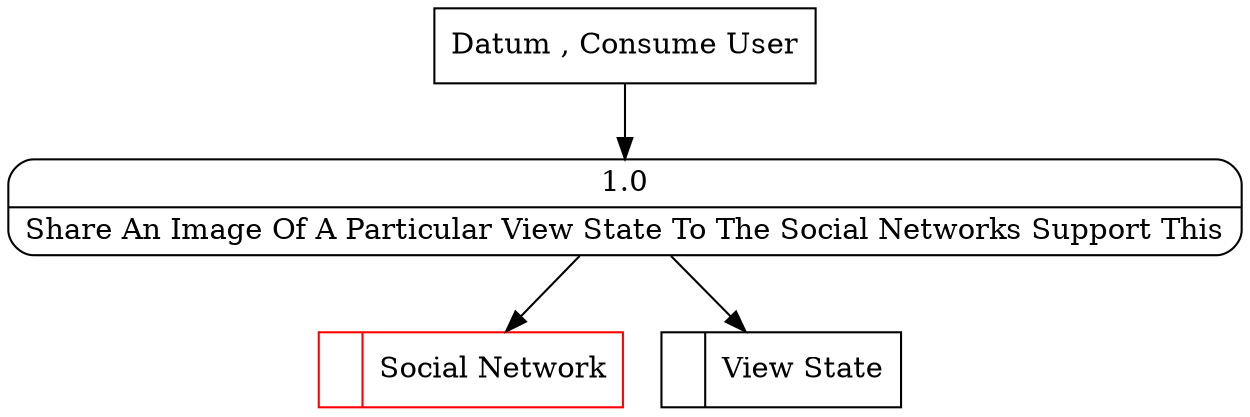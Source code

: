 digraph dfd2{ 
node[shape=record]
200 [label="<f0>  |<f1> Social Network " color=red];
201 [label="<f0>  |<f1> View State " ];
202 [label="Datum , Consume User" shape=box];
203 [label="{<f0> 1.0|<f1> Share An Image Of A Particular View State To The Social Networks Support This }" shape=Mrecord];
202 -> 203
203 -> 201
203 -> 200
}